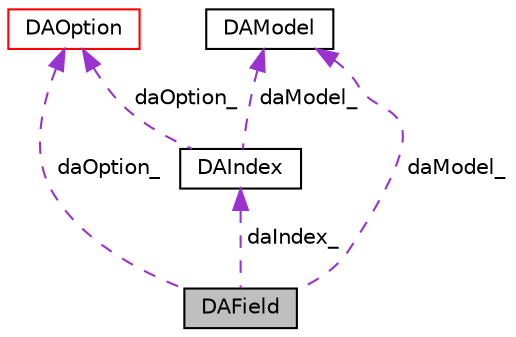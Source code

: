 digraph "DAField"
{
  bgcolor="transparent";
  edge [fontname="Helvetica",fontsize="10",labelfontname="Helvetica",labelfontsize="10"];
  node [fontname="Helvetica",fontsize="10",shape=record];
  Node1 [label="DAField",height=0.2,width=0.4,color="black", fillcolor="grey75", style="filled", fontcolor="black"];
  Node2 -> Node1 [dir="back",color="darkorchid3",fontsize="10",style="dashed",label=" daIndex_" ,fontname="Helvetica"];
  Node2 [label="DAIndex",height=0.2,width=0.4,color="black",URL="$classFoam_1_1DAIndex.html"];
  Node3 -> Node2 [dir="back",color="darkorchid3",fontsize="10",style="dashed",label=" daOption_" ,fontname="Helvetica"];
  Node3 [label="DAOption",height=0.2,width=0.4,color="red",URL="$classFoam_1_1DAOption.html"];
  Node5 -> Node2 [dir="back",color="darkorchid3",fontsize="10",style="dashed",label=" daModel_" ,fontname="Helvetica"];
  Node5 [label="DAModel",height=0.2,width=0.4,color="black",URL="$classFoam_1_1DAModel.html"];
  Node3 -> Node1 [dir="back",color="darkorchid3",fontsize="10",style="dashed",label=" daOption_" ,fontname="Helvetica"];
  Node5 -> Node1 [dir="back",color="darkorchid3",fontsize="10",style="dashed",label=" daModel_" ,fontname="Helvetica"];
}
